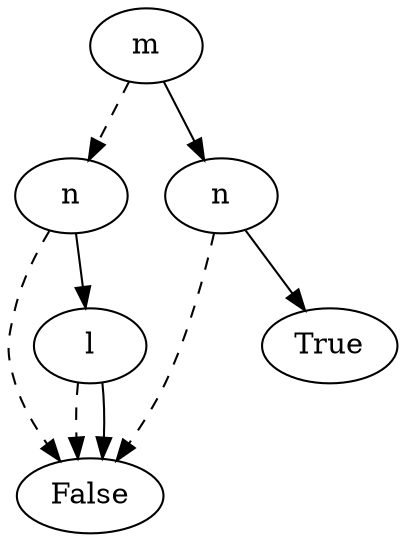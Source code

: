 digraph{2202465129552[label=m]2202465138960[label="n"]
2202465129552 -> 2202465138960[style=dashed label="" fontcolor = gray]
2202465137232[label="False"]
2202465138960 -> 2202465137232[style=dashed label="" fontcolor = gray]
2202465128464[label="l"]
2202465138960 -> 2202465128464 [label="" fontcolor = gray]
2202465137232[label="False"]
2202465128464 -> 2202465137232[style=dashed label="" fontcolor = gray]
2202465137232[label="False"]
2202465128464 -> 2202465137232 [label="" fontcolor = gray]
2202465132304[label="n"]
2202465129552 -> 2202465132304 [label="" fontcolor = gray]
2202465137232[label="False"]
2202465132304 -> 2202465137232[style=dashed label="" fontcolor = gray]
2202465132112[label="True"]
2202465132304 -> 2202465132112 [label="" fontcolor = gray]
}